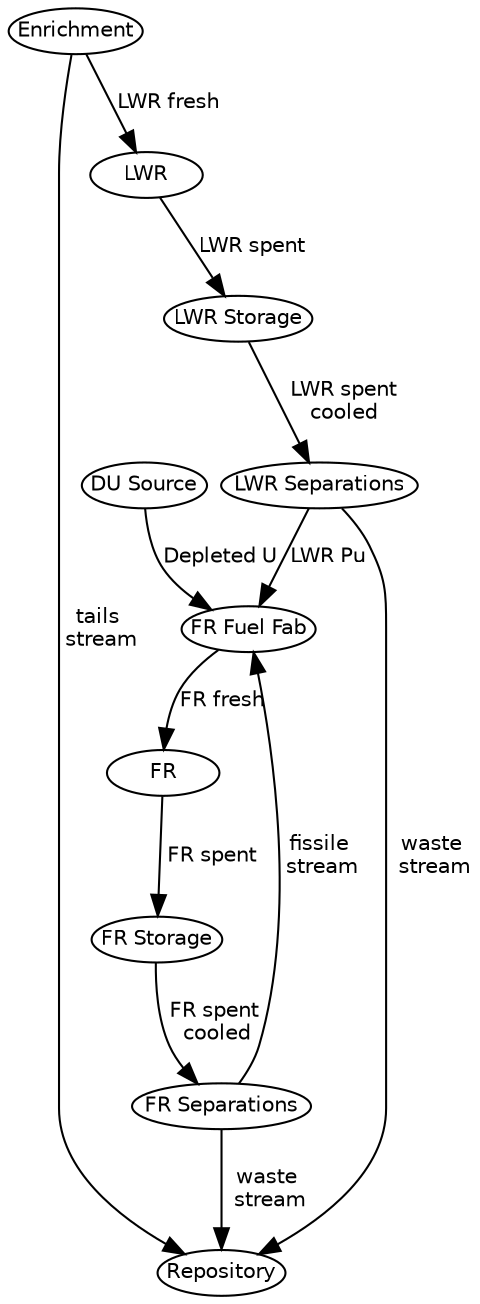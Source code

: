 digraph ResourceFlows {
    overlap = false;
    nodesep=0.1;
    node [fontname="Helvetica", fontsize=10, margin="0.00,0.00", height=.3];
    edge [fontname="Helvetica", fontsize=10];
	

    "DU Source" -> "FR Fuel Fab" [label="Depleted U"];

    "Enrichment" -> "Repository" [label="tails\n stream"];
    "Enrichment" -> "LWR" [label="LWR fresh"];
    "FR" -> "FR Storage" [label=" FR spent"];
    "FR Separations" -> "FR Fuel Fab" [label="fissile\n stream"];
    "FR Separations" -> "Repository" [label=" waste\n  stream"];
    "FR Storage" -> "FR Separations" [label="FR spent \ncooled"];
    "FR Fuel Fab" -> "FR" [label="FR fresh"];
    "LWR" -> "LWR Storage" [label="LWR spent"];
    "LWR Separations" -> "FR Fuel Fab" [label="LWR Pu "];
    "LWR Separations" -> "Repository" [label=" waste\n  stream"];
    "LWR Storage" -> "LWR Separations" [label="LWR spent\ncooled"];
}
